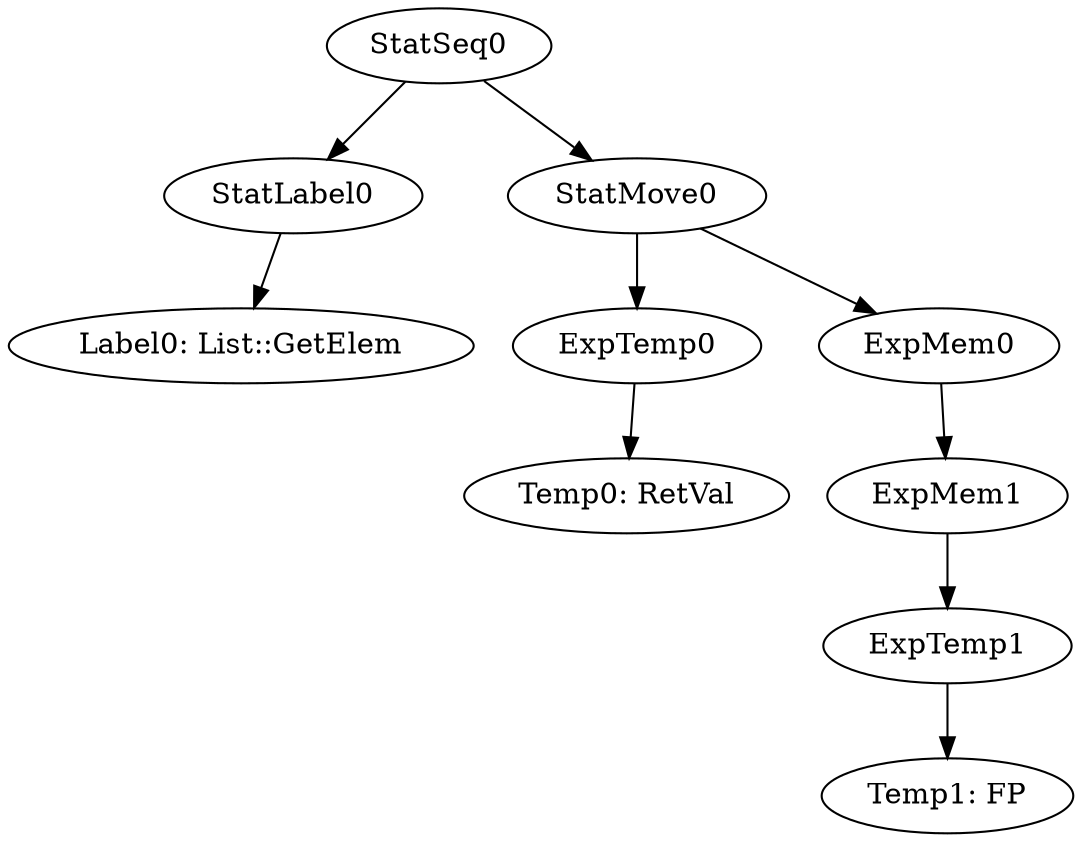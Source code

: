 digraph {
	ordering = out;
	ExpMem0 -> ExpMem1;
	ExpMem1 -> ExpTemp1;
	ExpTemp1 -> "Temp1: FP";
	StatLabel0 -> "Label0: List::GetElem";
	StatSeq0 -> StatLabel0;
	StatSeq0 -> StatMove0;
	ExpTemp0 -> "Temp0: RetVal";
	StatMove0 -> ExpTemp0;
	StatMove0 -> ExpMem0;
}

